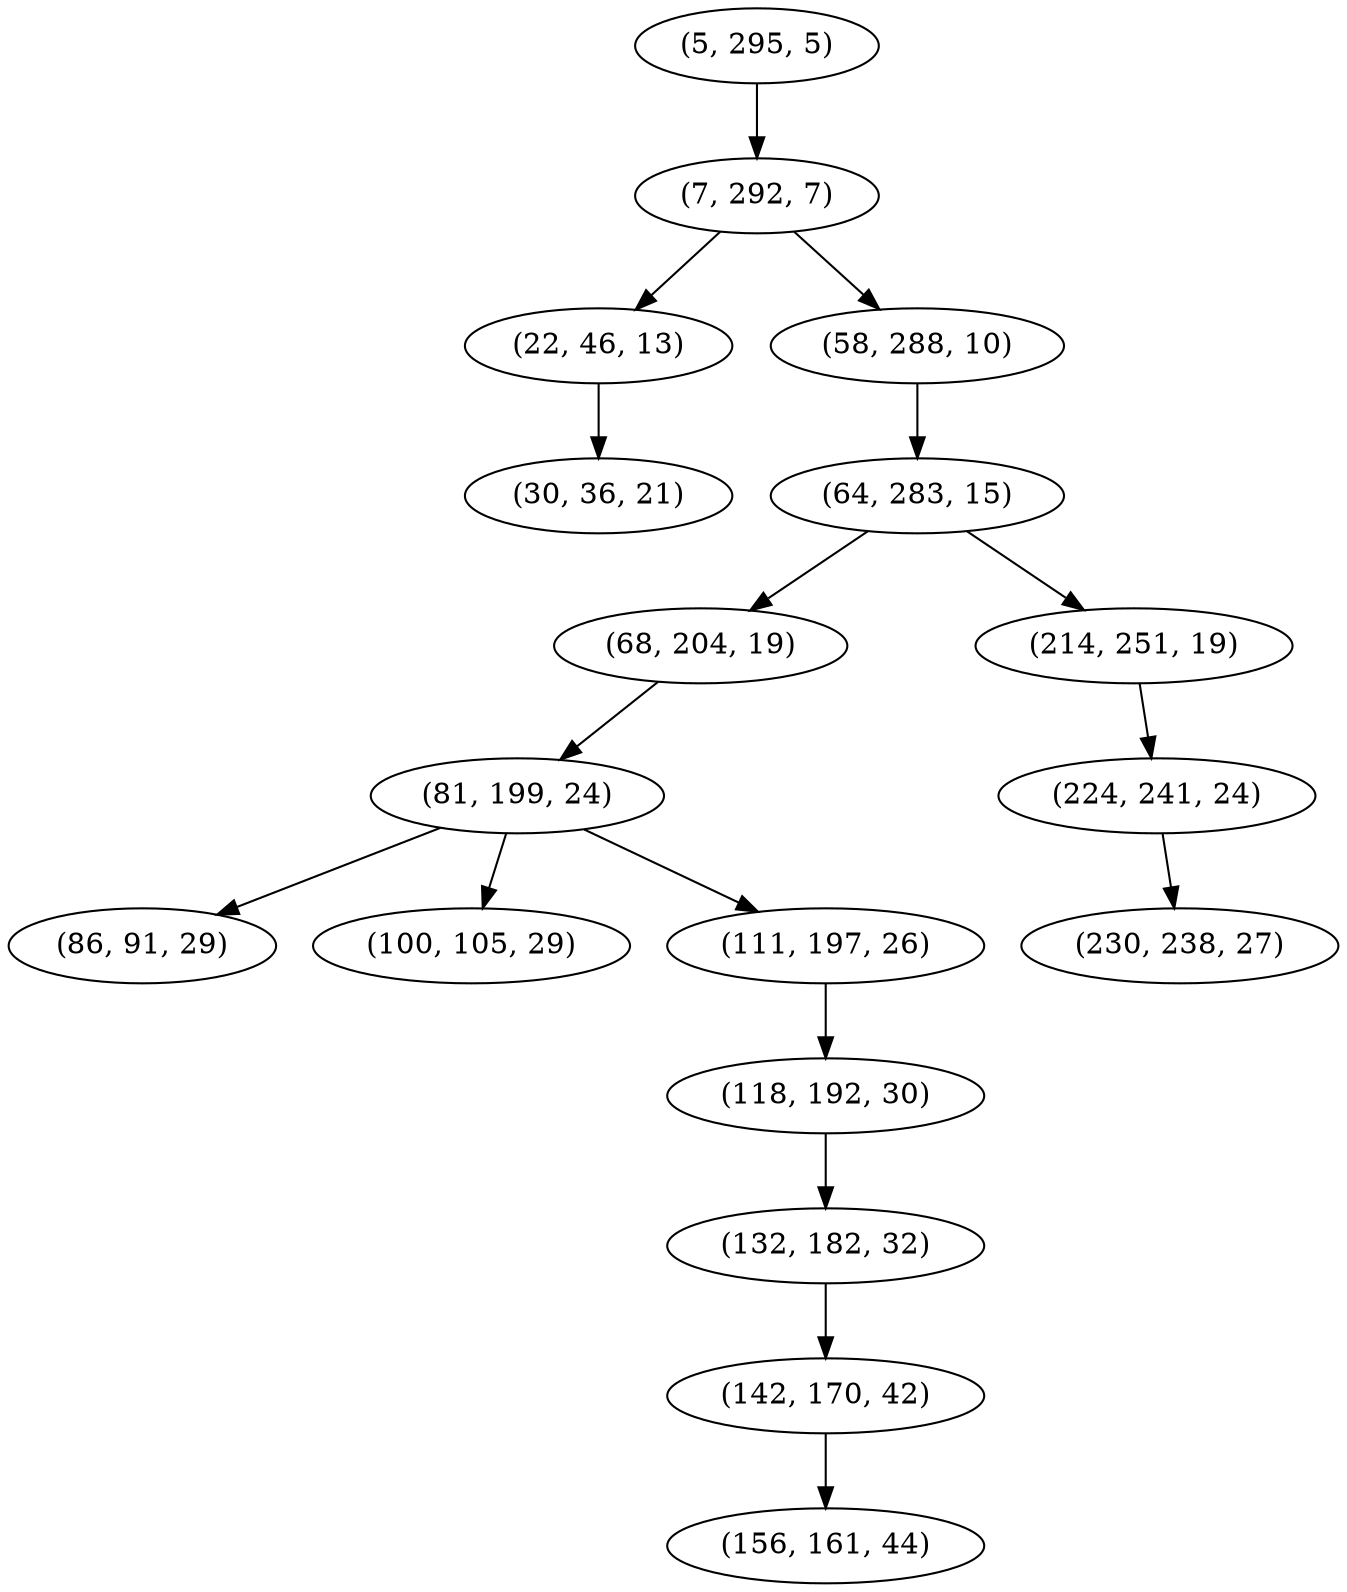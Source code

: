 digraph tree {
    "(5, 295, 5)";
    "(7, 292, 7)";
    "(22, 46, 13)";
    "(30, 36, 21)";
    "(58, 288, 10)";
    "(64, 283, 15)";
    "(68, 204, 19)";
    "(81, 199, 24)";
    "(86, 91, 29)";
    "(100, 105, 29)";
    "(111, 197, 26)";
    "(118, 192, 30)";
    "(132, 182, 32)";
    "(142, 170, 42)";
    "(156, 161, 44)";
    "(214, 251, 19)";
    "(224, 241, 24)";
    "(230, 238, 27)";
    "(5, 295, 5)" -> "(7, 292, 7)";
    "(7, 292, 7)" -> "(22, 46, 13)";
    "(7, 292, 7)" -> "(58, 288, 10)";
    "(22, 46, 13)" -> "(30, 36, 21)";
    "(58, 288, 10)" -> "(64, 283, 15)";
    "(64, 283, 15)" -> "(68, 204, 19)";
    "(64, 283, 15)" -> "(214, 251, 19)";
    "(68, 204, 19)" -> "(81, 199, 24)";
    "(81, 199, 24)" -> "(86, 91, 29)";
    "(81, 199, 24)" -> "(100, 105, 29)";
    "(81, 199, 24)" -> "(111, 197, 26)";
    "(111, 197, 26)" -> "(118, 192, 30)";
    "(118, 192, 30)" -> "(132, 182, 32)";
    "(132, 182, 32)" -> "(142, 170, 42)";
    "(142, 170, 42)" -> "(156, 161, 44)";
    "(214, 251, 19)" -> "(224, 241, 24)";
    "(224, 241, 24)" -> "(230, 238, 27)";
}
